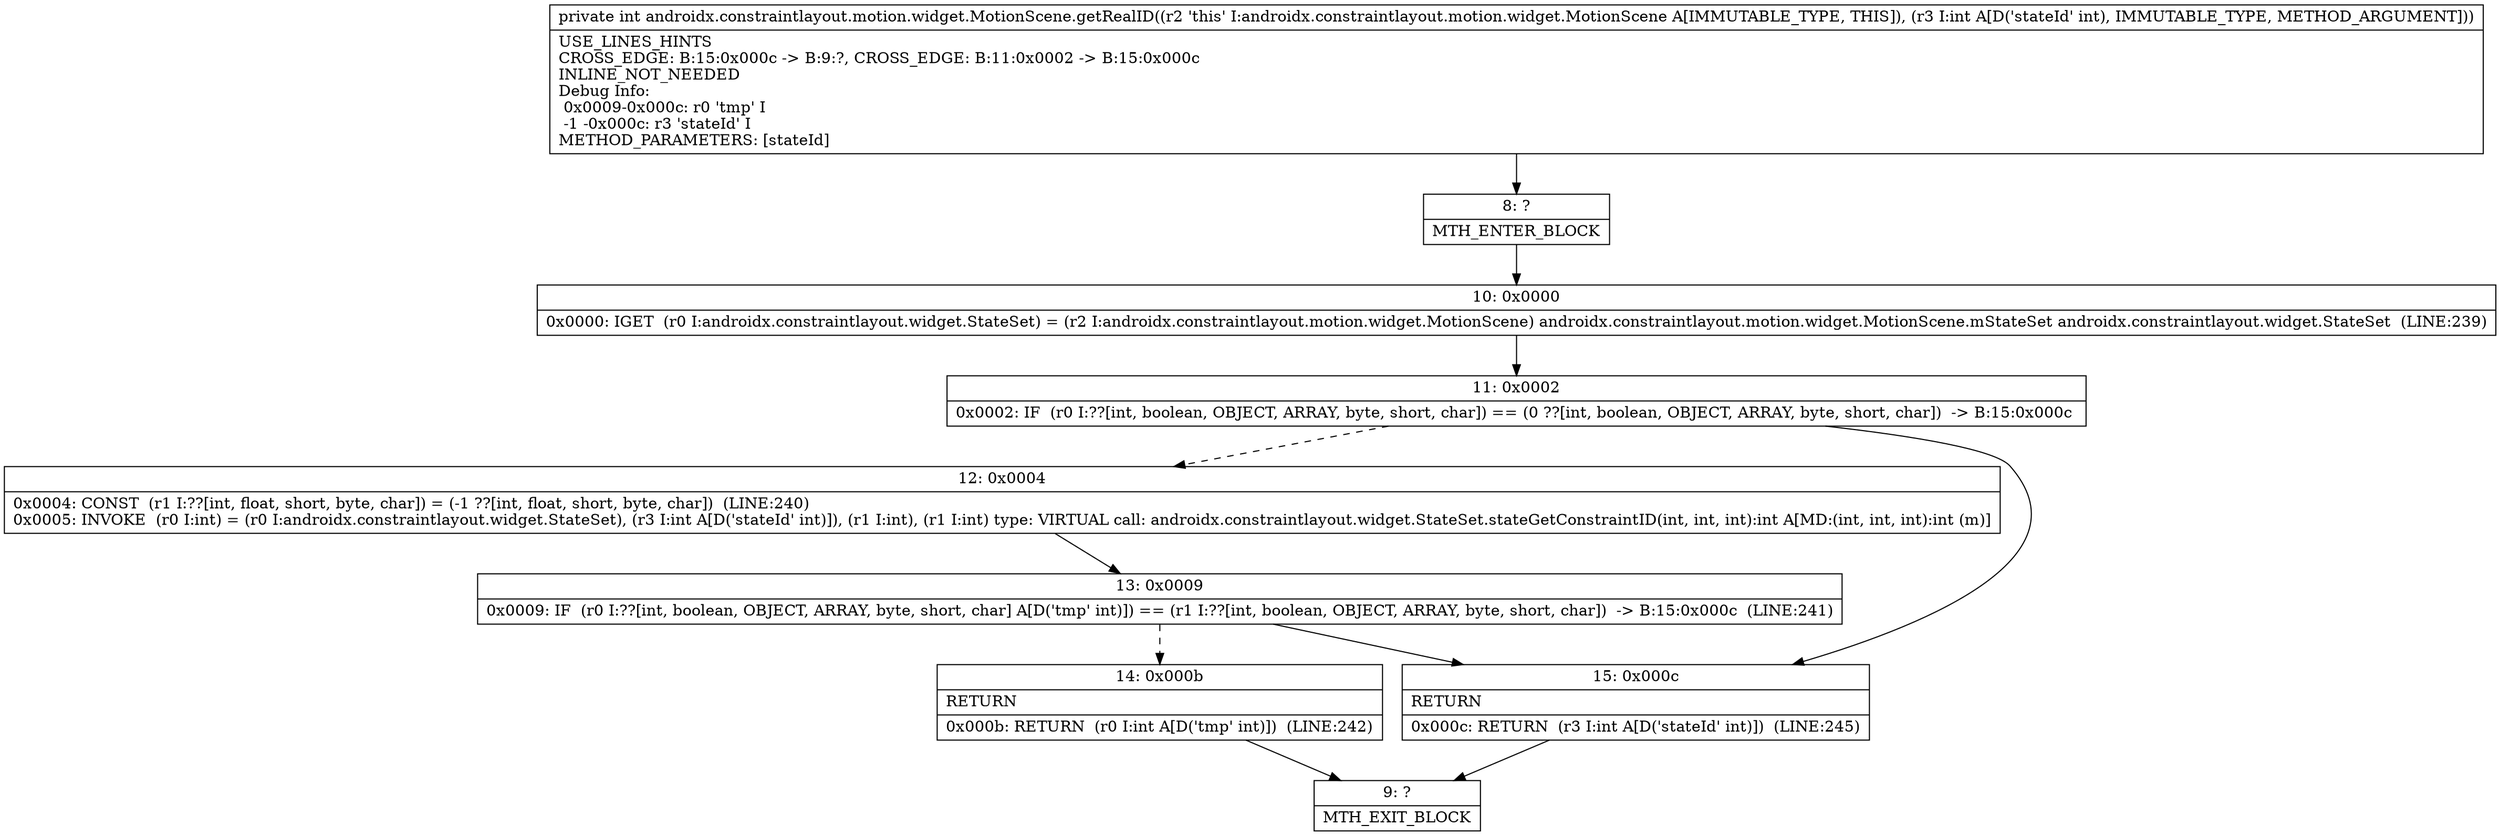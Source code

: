 digraph "CFG forandroidx.constraintlayout.motion.widget.MotionScene.getRealID(I)I" {
Node_8 [shape=record,label="{8\:\ ?|MTH_ENTER_BLOCK\l}"];
Node_10 [shape=record,label="{10\:\ 0x0000|0x0000: IGET  (r0 I:androidx.constraintlayout.widget.StateSet) = (r2 I:androidx.constraintlayout.motion.widget.MotionScene) androidx.constraintlayout.motion.widget.MotionScene.mStateSet androidx.constraintlayout.widget.StateSet  (LINE:239)\l}"];
Node_11 [shape=record,label="{11\:\ 0x0002|0x0002: IF  (r0 I:??[int, boolean, OBJECT, ARRAY, byte, short, char]) == (0 ??[int, boolean, OBJECT, ARRAY, byte, short, char])  \-\> B:15:0x000c \l}"];
Node_12 [shape=record,label="{12\:\ 0x0004|0x0004: CONST  (r1 I:??[int, float, short, byte, char]) = (\-1 ??[int, float, short, byte, char])  (LINE:240)\l0x0005: INVOKE  (r0 I:int) = (r0 I:androidx.constraintlayout.widget.StateSet), (r3 I:int A[D('stateId' int)]), (r1 I:int), (r1 I:int) type: VIRTUAL call: androidx.constraintlayout.widget.StateSet.stateGetConstraintID(int, int, int):int A[MD:(int, int, int):int (m)]\l}"];
Node_13 [shape=record,label="{13\:\ 0x0009|0x0009: IF  (r0 I:??[int, boolean, OBJECT, ARRAY, byte, short, char] A[D('tmp' int)]) == (r1 I:??[int, boolean, OBJECT, ARRAY, byte, short, char])  \-\> B:15:0x000c  (LINE:241)\l}"];
Node_14 [shape=record,label="{14\:\ 0x000b|RETURN\l|0x000b: RETURN  (r0 I:int A[D('tmp' int)])  (LINE:242)\l}"];
Node_9 [shape=record,label="{9\:\ ?|MTH_EXIT_BLOCK\l}"];
Node_15 [shape=record,label="{15\:\ 0x000c|RETURN\l|0x000c: RETURN  (r3 I:int A[D('stateId' int)])  (LINE:245)\l}"];
MethodNode[shape=record,label="{private int androidx.constraintlayout.motion.widget.MotionScene.getRealID((r2 'this' I:androidx.constraintlayout.motion.widget.MotionScene A[IMMUTABLE_TYPE, THIS]), (r3 I:int A[D('stateId' int), IMMUTABLE_TYPE, METHOD_ARGUMENT]))  | USE_LINES_HINTS\lCROSS_EDGE: B:15:0x000c \-\> B:9:?, CROSS_EDGE: B:11:0x0002 \-\> B:15:0x000c\lINLINE_NOT_NEEDED\lDebug Info:\l  0x0009\-0x000c: r0 'tmp' I\l  \-1 \-0x000c: r3 'stateId' I\lMETHOD_PARAMETERS: [stateId]\l}"];
MethodNode -> Node_8;Node_8 -> Node_10;
Node_10 -> Node_11;
Node_11 -> Node_12[style=dashed];
Node_11 -> Node_15;
Node_12 -> Node_13;
Node_13 -> Node_14[style=dashed];
Node_13 -> Node_15;
Node_14 -> Node_9;
Node_15 -> Node_9;
}

